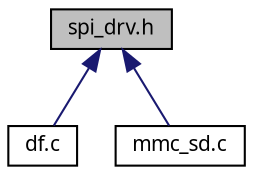digraph G
{
  edge [fontname="FreeSans.ttf",fontsize=10,labelfontname="FreeSans.ttf",labelfontsize=10];
  node [fontname="FreeSans.ttf",fontsize=10,shape=record];
  Node1 [label="spi_drv.h",height=0.2,width=0.4,color="black", fillcolor="grey75", style="filled" fontcolor="black"];
  Node1 -> Node2 [dir=back,color="midnightblue",fontsize=10,style="solid",fontname="FreeSans.ttf"];
  Node2 [label="df.c",height=0.2,width=0.4,color="black", fillcolor="white", style="filled",URL="$a00045.html",tooltip="SPI Low level drivers access."];
  Node1 -> Node3 [dir=back,color="midnightblue",fontsize=10,style="solid",fontname="FreeSans.ttf"];
  Node3 [label="mmc_sd.c",height=0.2,width=0.4,color="black", fillcolor="white", style="filled",URL="$a00053.html",tooltip="SPI Low level drivers access."];
}
